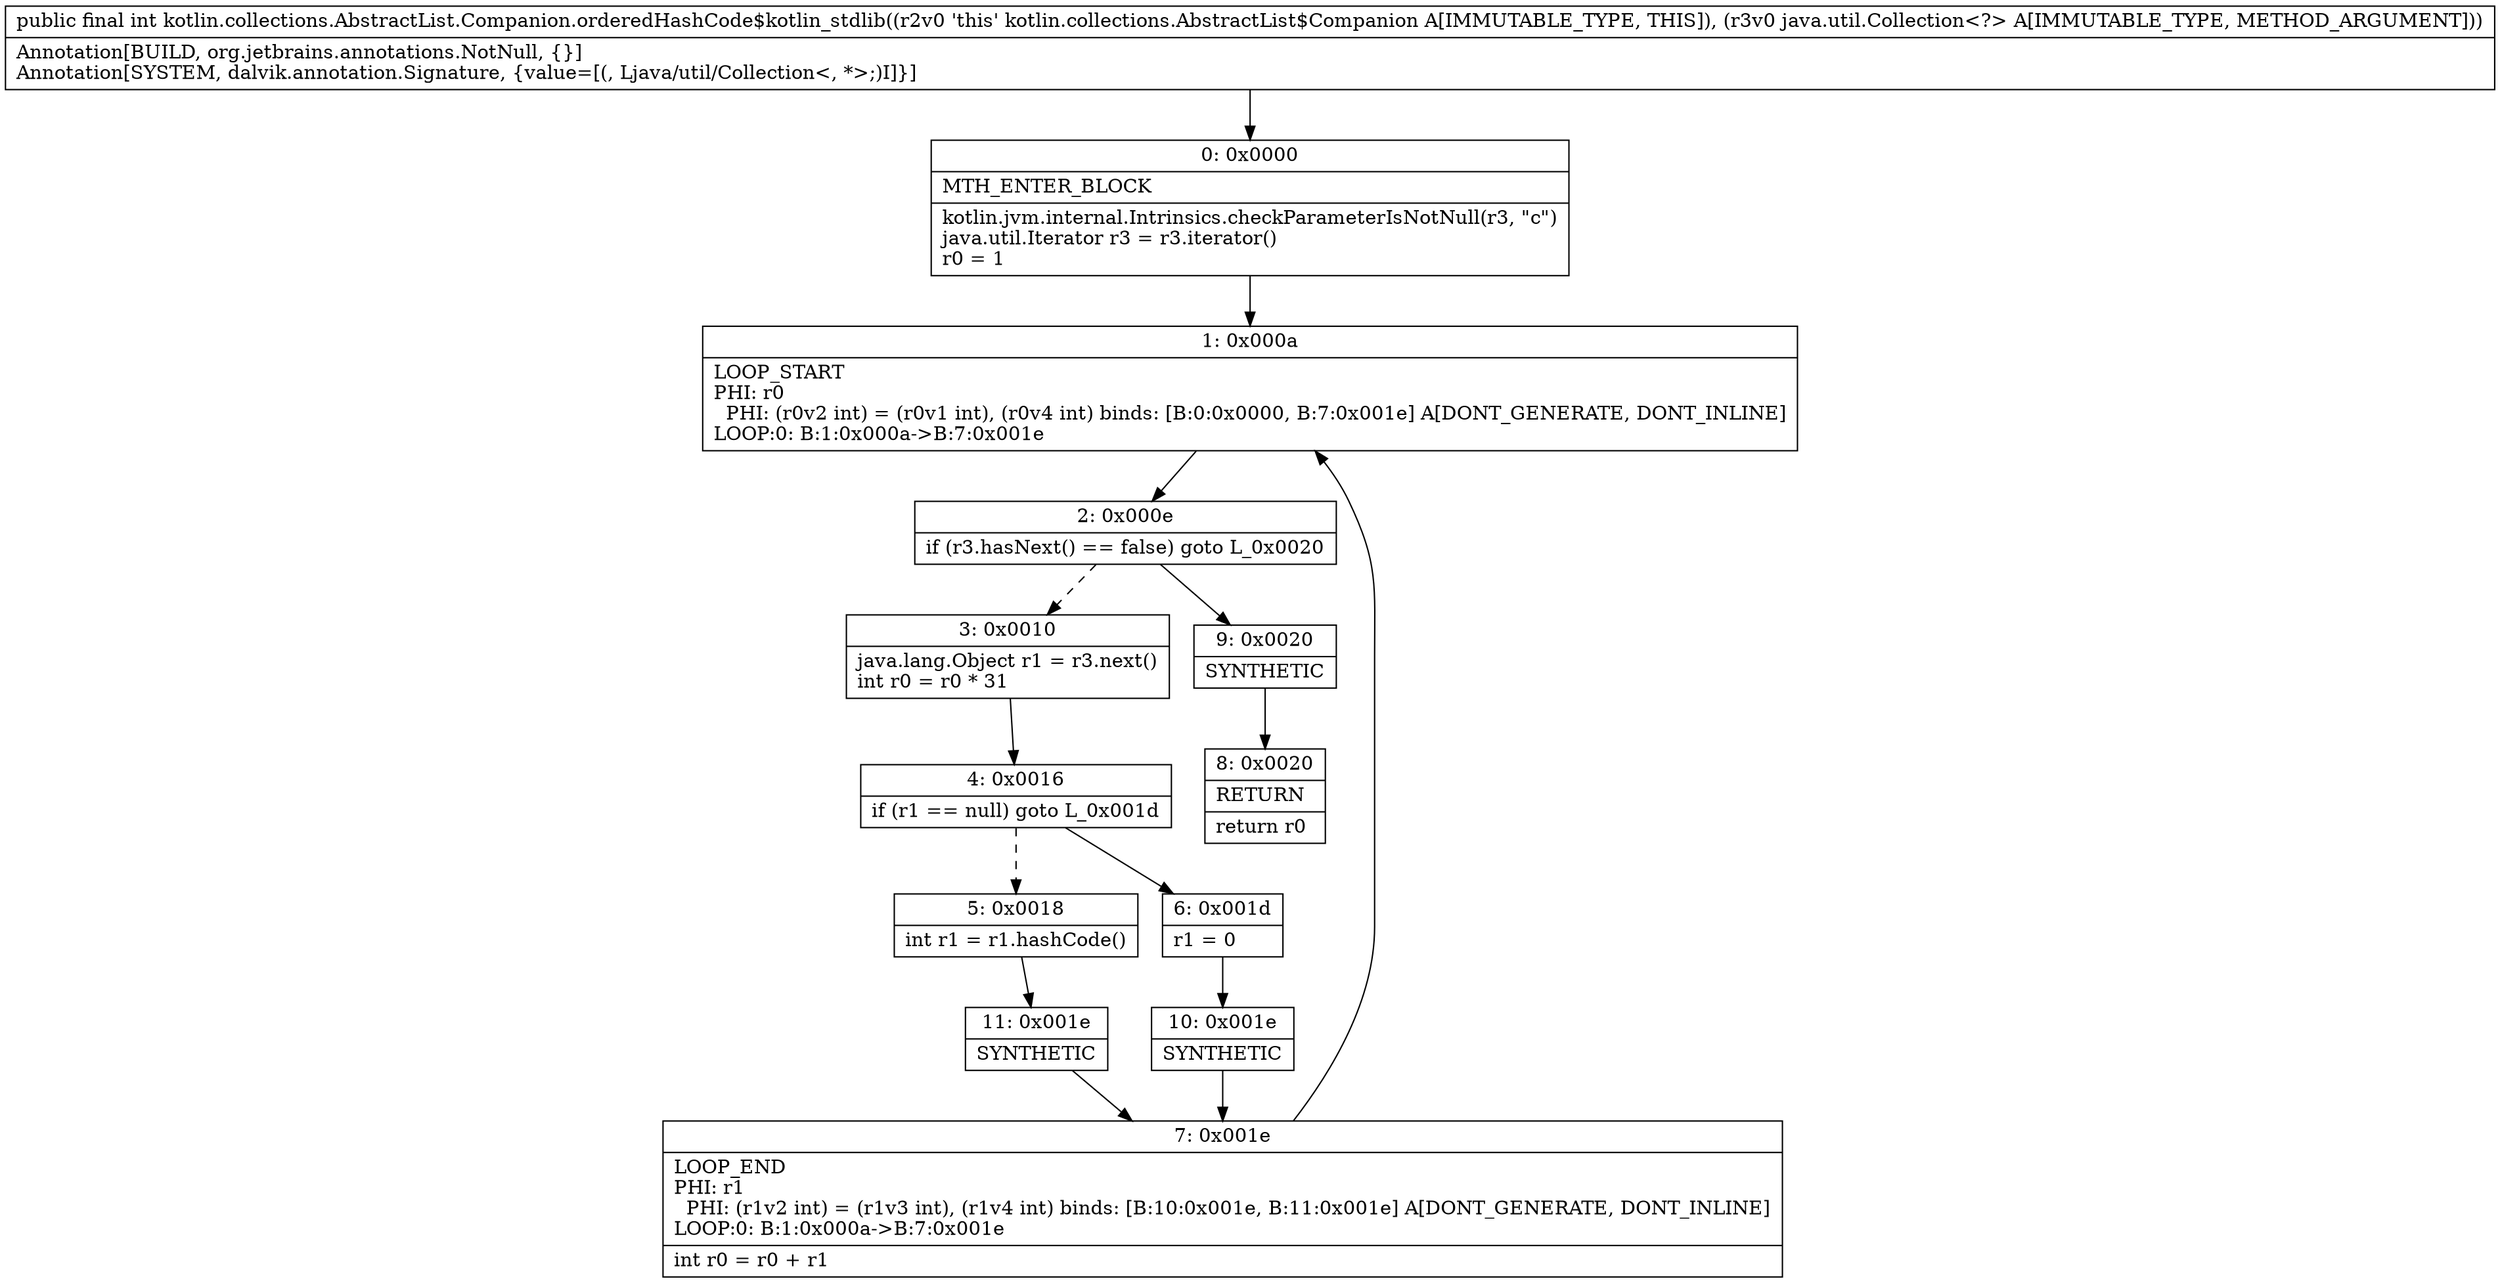 digraph "CFG forkotlin.collections.AbstractList.Companion.orderedHashCode$kotlin_stdlib(Ljava\/util\/Collection;)I" {
Node_0 [shape=record,label="{0\:\ 0x0000|MTH_ENTER_BLOCK\l|kotlin.jvm.internal.Intrinsics.checkParameterIsNotNull(r3, \"c\")\ljava.util.Iterator r3 = r3.iterator()\lr0 = 1\l}"];
Node_1 [shape=record,label="{1\:\ 0x000a|LOOP_START\lPHI: r0 \l  PHI: (r0v2 int) = (r0v1 int), (r0v4 int) binds: [B:0:0x0000, B:7:0x001e] A[DONT_GENERATE, DONT_INLINE]\lLOOP:0: B:1:0x000a\-\>B:7:0x001e\l}"];
Node_2 [shape=record,label="{2\:\ 0x000e|if (r3.hasNext() == false) goto L_0x0020\l}"];
Node_3 [shape=record,label="{3\:\ 0x0010|java.lang.Object r1 = r3.next()\lint r0 = r0 * 31\l}"];
Node_4 [shape=record,label="{4\:\ 0x0016|if (r1 == null) goto L_0x001d\l}"];
Node_5 [shape=record,label="{5\:\ 0x0018|int r1 = r1.hashCode()\l}"];
Node_6 [shape=record,label="{6\:\ 0x001d|r1 = 0\l}"];
Node_7 [shape=record,label="{7\:\ 0x001e|LOOP_END\lPHI: r1 \l  PHI: (r1v2 int) = (r1v3 int), (r1v4 int) binds: [B:10:0x001e, B:11:0x001e] A[DONT_GENERATE, DONT_INLINE]\lLOOP:0: B:1:0x000a\-\>B:7:0x001e\l|int r0 = r0 + r1\l}"];
Node_8 [shape=record,label="{8\:\ 0x0020|RETURN\l|return r0\l}"];
Node_9 [shape=record,label="{9\:\ 0x0020|SYNTHETIC\l}"];
Node_10 [shape=record,label="{10\:\ 0x001e|SYNTHETIC\l}"];
Node_11 [shape=record,label="{11\:\ 0x001e|SYNTHETIC\l}"];
MethodNode[shape=record,label="{public final int kotlin.collections.AbstractList.Companion.orderedHashCode$kotlin_stdlib((r2v0 'this' kotlin.collections.AbstractList$Companion A[IMMUTABLE_TYPE, THIS]), (r3v0 java.util.Collection\<?\> A[IMMUTABLE_TYPE, METHOD_ARGUMENT]))  | Annotation[BUILD, org.jetbrains.annotations.NotNull, \{\}]\lAnnotation[SYSTEM, dalvik.annotation.Signature, \{value=[(, Ljava\/util\/Collection\<, *\>;)I]\}]\l}"];
MethodNode -> Node_0;
Node_0 -> Node_1;
Node_1 -> Node_2;
Node_2 -> Node_3[style=dashed];
Node_2 -> Node_9;
Node_3 -> Node_4;
Node_4 -> Node_5[style=dashed];
Node_4 -> Node_6;
Node_5 -> Node_11;
Node_6 -> Node_10;
Node_7 -> Node_1;
Node_9 -> Node_8;
Node_10 -> Node_7;
Node_11 -> Node_7;
}

